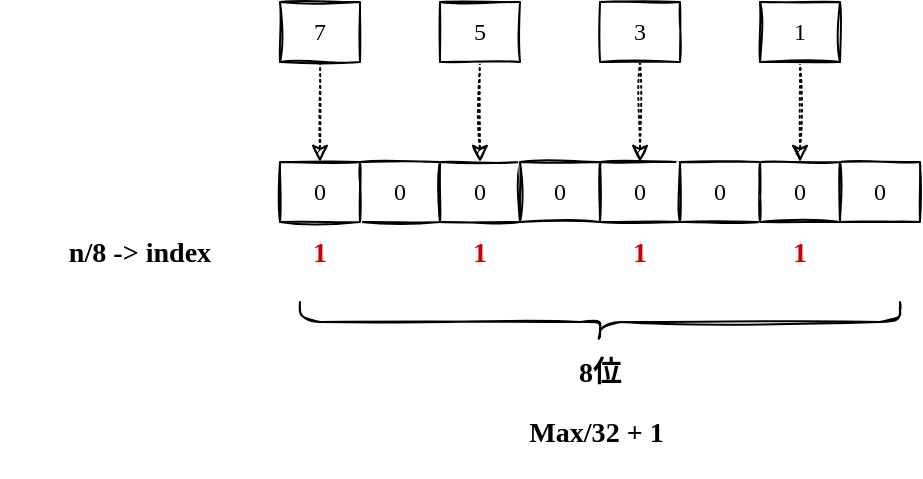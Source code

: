 <mxfile version="16.6.4" type="github">
  <diagram id="S0luwgItWYhhb8E1CGb0" name="第 1 页">
    <mxGraphModel dx="1110" dy="357" grid="1" gridSize="10" guides="1" tooltips="1" connect="1" arrows="1" fold="1" page="1" pageScale="1" pageWidth="827" pageHeight="1169" math="0" shadow="0">
      <root>
        <mxCell id="0" />
        <mxCell id="1" parent="0" />
        <mxCell id="yPjVpfvwMXeOxSG3gXlp-69" value="0" style="rounded=0;whiteSpace=wrap;html=1;sketch=1;fontFamily=Comic Sans MS;" vertex="1" parent="1">
          <mxGeometry x="210" y="240" width="40" height="30" as="geometry" />
        </mxCell>
        <mxCell id="yPjVpfvwMXeOxSG3gXlp-70" value="0" style="rounded=0;whiteSpace=wrap;html=1;sketch=1;fontFamily=Comic Sans MS;" vertex="1" parent="1">
          <mxGeometry x="250" y="240" width="40" height="30" as="geometry" />
        </mxCell>
        <mxCell id="yPjVpfvwMXeOxSG3gXlp-71" value="0" style="rounded=0;whiteSpace=wrap;html=1;sketch=1;fontFamily=Comic Sans MS;" vertex="1" parent="1">
          <mxGeometry x="290" y="240" width="40" height="30" as="geometry" />
        </mxCell>
        <mxCell id="yPjVpfvwMXeOxSG3gXlp-72" value="0" style="rounded=0;whiteSpace=wrap;html=1;sketch=1;fontFamily=Comic Sans MS;" vertex="1" parent="1">
          <mxGeometry x="330" y="240" width="40" height="30" as="geometry" />
        </mxCell>
        <mxCell id="yPjVpfvwMXeOxSG3gXlp-73" value="0" style="rounded=0;whiteSpace=wrap;html=1;sketch=1;fontFamily=Comic Sans MS;" vertex="1" parent="1">
          <mxGeometry x="370" y="240" width="40" height="30" as="geometry" />
        </mxCell>
        <mxCell id="yPjVpfvwMXeOxSG3gXlp-74" value="0" style="rounded=0;whiteSpace=wrap;html=1;sketch=1;fontFamily=Comic Sans MS;" vertex="1" parent="1">
          <mxGeometry x="410" y="240" width="40" height="30" as="geometry" />
        </mxCell>
        <mxCell id="yPjVpfvwMXeOxSG3gXlp-75" value="0" style="rounded=0;whiteSpace=wrap;html=1;sketch=1;fontFamily=Comic Sans MS;" vertex="1" parent="1">
          <mxGeometry x="450" y="240" width="40" height="30" as="geometry" />
        </mxCell>
        <mxCell id="yPjVpfvwMXeOxSG3gXlp-77" value="0" style="rounded=0;whiteSpace=wrap;html=1;sketch=1;fontFamily=Comic Sans MS;" vertex="1" parent="1">
          <mxGeometry x="170" y="240" width="40" height="30" as="geometry" />
        </mxCell>
        <mxCell id="yPjVpfvwMXeOxSG3gXlp-80" value="&lt;h3&gt;Max/32 + 1&amp;nbsp;&lt;/h3&gt;" style="text;html=1;strokeColor=none;fillColor=none;align=center;verticalAlign=middle;whiteSpace=wrap;rounded=0;sketch=1;fontFamily=Comic Sans MS;" vertex="1" parent="1">
          <mxGeometry x="280" y="360" width="100" height="30" as="geometry" />
        </mxCell>
        <mxCell id="yPjVpfvwMXeOxSG3gXlp-81" value="" style="shape=curlyBracket;whiteSpace=wrap;html=1;rounded=1;flipH=1;rotation=90;sketch=1;fontFamily=Comic Sans MS;" vertex="1" parent="1">
          <mxGeometry x="320" y="170" width="20" height="300" as="geometry" />
        </mxCell>
        <mxCell id="yPjVpfvwMXeOxSG3gXlp-83" value="&lt;h3&gt;n/8 -&amp;gt; index&lt;/h3&gt;" style="text;html=1;strokeColor=none;fillColor=none;align=center;verticalAlign=middle;whiteSpace=wrap;rounded=0;sketch=1;fontFamily=Comic Sans MS;" vertex="1" parent="1">
          <mxGeometry x="30" y="270" width="140" height="30" as="geometry" />
        </mxCell>
        <mxCell id="yPjVpfvwMXeOxSG3gXlp-84" value="&lt;h3&gt;&lt;font color=&quot;#cc0000&quot;&gt;1&lt;/font&gt;&lt;/h3&gt;" style="text;html=1;strokeColor=none;fillColor=none;align=center;verticalAlign=middle;whiteSpace=wrap;rounded=0;dashed=1;sketch=1;fontFamily=Comic Sans MS;" vertex="1" parent="1">
          <mxGeometry x="170" y="270" width="40" height="30" as="geometry" />
        </mxCell>
        <mxCell id="yPjVpfvwMXeOxSG3gXlp-85" value="&lt;h3&gt;&lt;font color=&quot;#cc0000&quot;&gt;1&lt;/font&gt;&lt;/h3&gt;" style="text;html=1;strokeColor=none;fillColor=none;align=center;verticalAlign=middle;whiteSpace=wrap;rounded=0;sketch=1;fontFamily=Comic Sans MS;" vertex="1" parent="1">
          <mxGeometry x="330" y="270" width="40" height="30" as="geometry" />
        </mxCell>
        <mxCell id="yPjVpfvwMXeOxSG3gXlp-86" value="&lt;h3&gt;&lt;font color=&quot;#cc0000&quot;&gt;1&lt;/font&gt;&lt;/h3&gt;" style="text;html=1;strokeColor=none;fillColor=none;align=center;verticalAlign=middle;whiteSpace=wrap;rounded=0;sketch=1;fontFamily=Comic Sans MS;" vertex="1" parent="1">
          <mxGeometry x="410" y="270" width="40" height="30" as="geometry" />
        </mxCell>
        <mxCell id="yPjVpfvwMXeOxSG3gXlp-95" style="edgeStyle=orthogonalEdgeStyle;rounded=1;orthogonalLoop=1;jettySize=auto;html=1;exitX=0.5;exitY=1;exitDx=0;exitDy=0;fontColor=#000000;dashed=1;dashPattern=1 2;sketch=1;fontFamily=Comic Sans MS;" edge="1" parent="1" source="yPjVpfvwMXeOxSG3gXlp-88" target="yPjVpfvwMXeOxSG3gXlp-77">
          <mxGeometry relative="1" as="geometry" />
        </mxCell>
        <mxCell id="yPjVpfvwMXeOxSG3gXlp-88" value="&lt;font color=&quot;#000000&quot;&gt;7&lt;/font&gt;" style="rounded=0;whiteSpace=wrap;html=1;fontColor=#CC0000;sketch=1;fontFamily=Comic Sans MS;" vertex="1" parent="1">
          <mxGeometry x="170" y="160" width="40" height="30" as="geometry" />
        </mxCell>
        <mxCell id="yPjVpfvwMXeOxSG3gXlp-96" style="edgeStyle=orthogonalEdgeStyle;rounded=1;orthogonalLoop=1;jettySize=auto;html=1;exitX=0.5;exitY=1;exitDx=0;exitDy=0;fontColor=#000000;dashed=1;dashPattern=1 2;sketch=1;fontFamily=Comic Sans MS;" edge="1" parent="1" source="yPjVpfvwMXeOxSG3gXlp-89" target="yPjVpfvwMXeOxSG3gXlp-70">
          <mxGeometry relative="1" as="geometry" />
        </mxCell>
        <mxCell id="yPjVpfvwMXeOxSG3gXlp-89" value="&lt;font color=&quot;#000000&quot;&gt;5&lt;/font&gt;" style="rounded=0;whiteSpace=wrap;html=1;fontColor=#CC0000;sketch=1;fontFamily=Comic Sans MS;" vertex="1" parent="1">
          <mxGeometry x="250" y="160" width="40" height="30" as="geometry" />
        </mxCell>
        <mxCell id="yPjVpfvwMXeOxSG3gXlp-97" style="edgeStyle=orthogonalEdgeStyle;rounded=1;orthogonalLoop=1;jettySize=auto;html=1;exitX=0.5;exitY=1;exitDx=0;exitDy=0;fontColor=#000000;dashed=1;dashPattern=1 2;sketch=1;fontFamily=Comic Sans MS;" edge="1" parent="1" source="yPjVpfvwMXeOxSG3gXlp-90" target="yPjVpfvwMXeOxSG3gXlp-72">
          <mxGeometry relative="1" as="geometry" />
        </mxCell>
        <mxCell id="yPjVpfvwMXeOxSG3gXlp-90" value="&lt;font color=&quot;#000000&quot;&gt;3&lt;/font&gt;" style="rounded=0;whiteSpace=wrap;html=1;fontColor=#CC0000;sketch=1;fontFamily=Comic Sans MS;" vertex="1" parent="1">
          <mxGeometry x="330" y="160" width="40" height="30" as="geometry" />
        </mxCell>
        <mxCell id="yPjVpfvwMXeOxSG3gXlp-98" style="edgeStyle=orthogonalEdgeStyle;rounded=1;orthogonalLoop=1;jettySize=auto;html=1;exitX=0.5;exitY=1;exitDx=0;exitDy=0;fontColor=#000000;dashed=1;dashPattern=1 2;sketch=1;fontFamily=Comic Sans MS;" edge="1" parent="1" source="yPjVpfvwMXeOxSG3gXlp-92" target="yPjVpfvwMXeOxSG3gXlp-74">
          <mxGeometry relative="1" as="geometry" />
        </mxCell>
        <mxCell id="yPjVpfvwMXeOxSG3gXlp-92" value="&lt;font color=&quot;#000000&quot;&gt;1&lt;/font&gt;" style="rounded=0;whiteSpace=wrap;html=1;fontColor=#CC0000;sketch=1;fontFamily=Comic Sans MS;" vertex="1" parent="1">
          <mxGeometry x="410" y="160" width="40" height="30" as="geometry" />
        </mxCell>
        <mxCell id="yPjVpfvwMXeOxSG3gXlp-93" value="&lt;h3&gt;&lt;font color=&quot;#cc0000&quot;&gt;1&lt;/font&gt;&lt;/h3&gt;" style="text;html=1;strokeColor=none;fillColor=none;align=center;verticalAlign=middle;whiteSpace=wrap;rounded=0;sketch=1;fontFamily=Comic Sans MS;" vertex="1" parent="1">
          <mxGeometry x="250" y="270" width="40" height="30" as="geometry" />
        </mxCell>
        <mxCell id="yPjVpfvwMXeOxSG3gXlp-100" value="&lt;h3&gt;8位&lt;/h3&gt;" style="text;html=1;strokeColor=none;fillColor=none;align=center;verticalAlign=middle;whiteSpace=wrap;rounded=0;sketch=1;fontFamily=Comic Sans MS;" vertex="1" parent="1">
          <mxGeometry x="300" y="330" width="60" height="30" as="geometry" />
        </mxCell>
      </root>
    </mxGraphModel>
  </diagram>
</mxfile>
